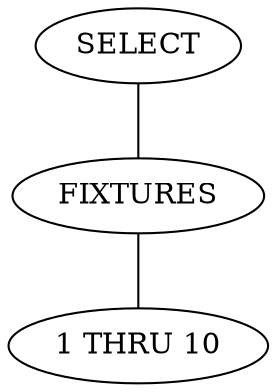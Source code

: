 // Select Fixtures 1 Thru 10
// Fixtures 1 Thru 10
// 1 Thru 10
strict graph {
    SELECT -- FIXTURES
    FIXTURES -- "1 THRU 10"
}
